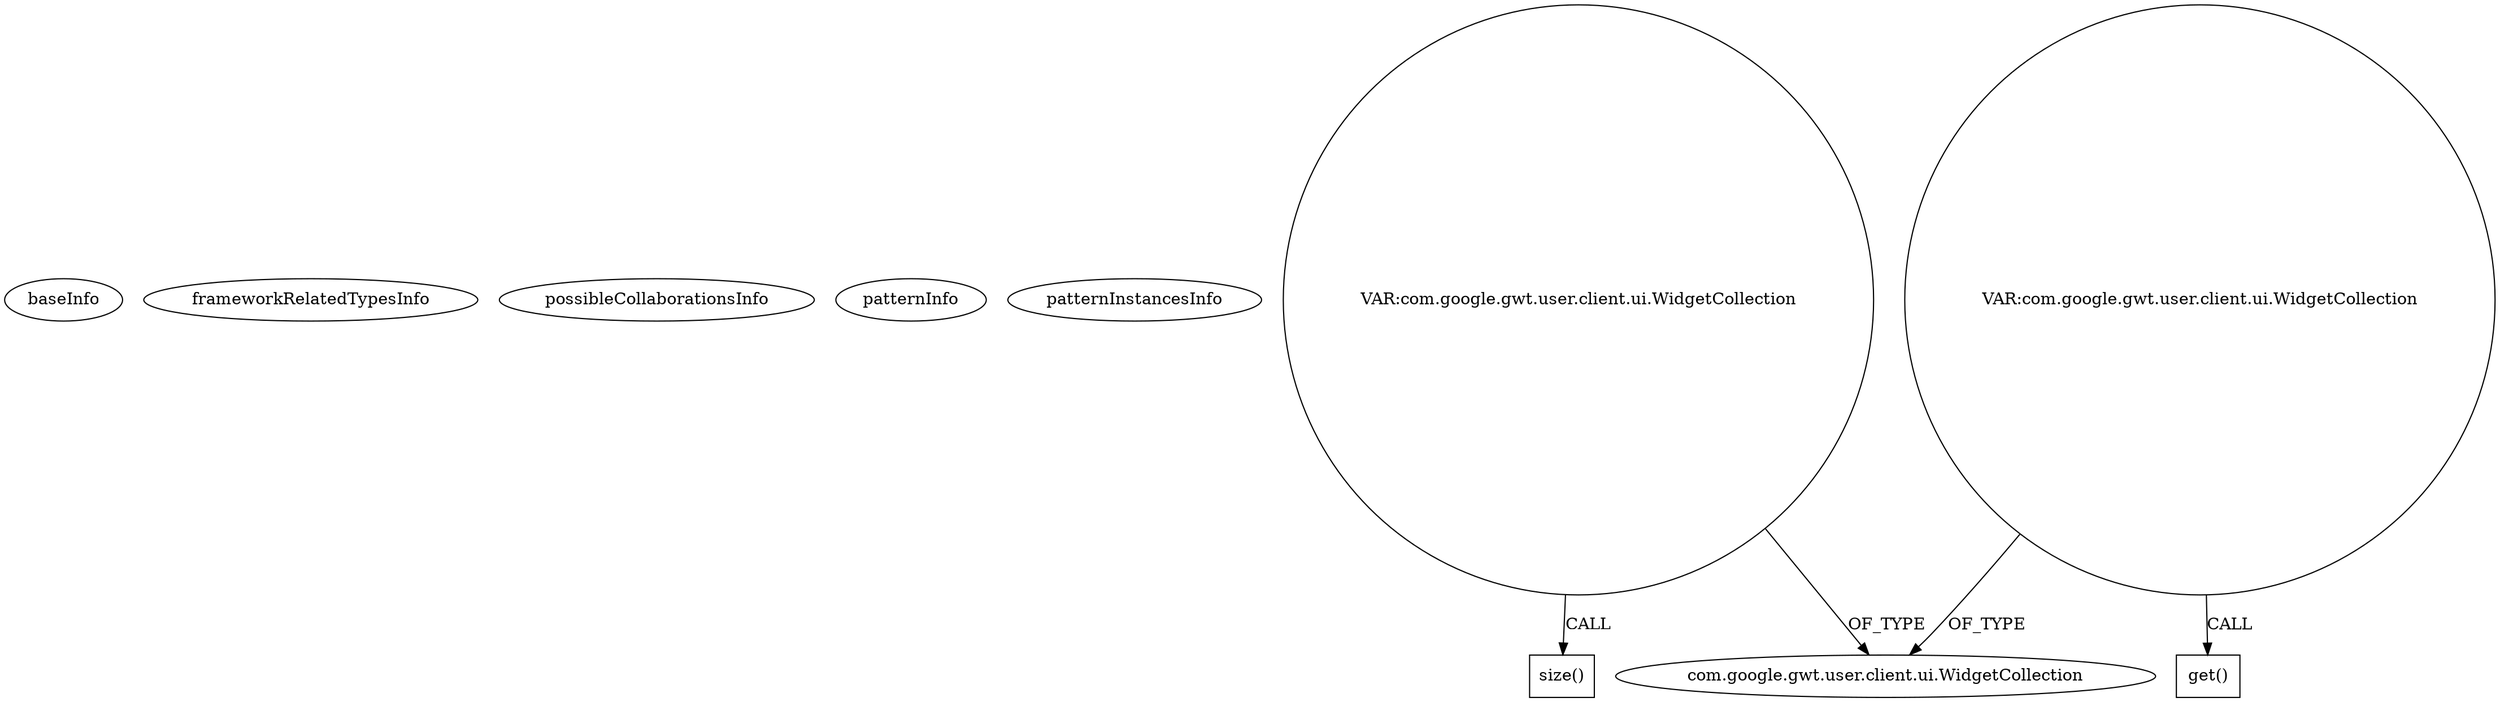 digraph {
baseInfo[graphId=1877,category="pattern",isAnonymous=false,possibleRelation=false]
frameworkRelatedTypesInfo[]
possibleCollaborationsInfo[]
patternInfo[frequency=2.0,patternRootClient=null]
patternInstancesInfo[0="jhudson8-gwt-jquery-ui~/jhudson8-gwt-jquery-ui/gwt-jquery-ui-master/core/gwt-jquery-ui-mobile/src/main/java/com/google/gwt/jquery/mobile/ui/base/ComplexPanel.java~ComplexPanel~3194",1="aramk-mechanix~/aramk-mechanix/mechanix-master/src/au/edu/unimelb/csse/smd/mechanix/client/util/text/ImageText.java~ImageText~723"]
4[label="com.google.gwt.user.client.ui.WidgetCollection",vertexType="FRAMEWORK_CLASS_TYPE",isFrameworkType=false]
13[label="VAR:com.google.gwt.user.client.ui.WidgetCollection",vertexType="VARIABLE_EXPRESION",isFrameworkType=false,shape=circle]
14[label="size()",vertexType="INSIDE_CALL",isFrameworkType=false,shape=box]
9[label="VAR:com.google.gwt.user.client.ui.WidgetCollection",vertexType="VARIABLE_EXPRESION",isFrameworkType=false,shape=circle]
10[label="get()",vertexType="INSIDE_CALL",isFrameworkType=false,shape=box]
13->4[label="OF_TYPE"]
9->4[label="OF_TYPE"]
13->14[label="CALL"]
9->10[label="CALL"]
}
